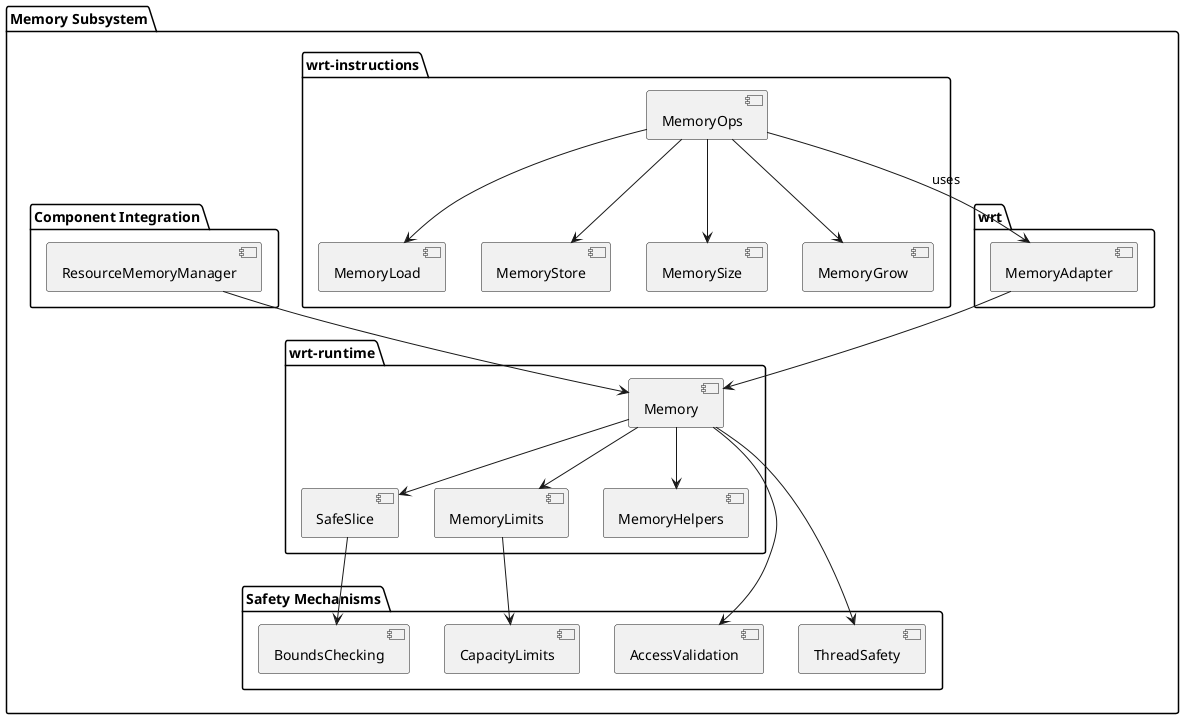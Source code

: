@startuml

package "Memory Subsystem" {
  package "wrt-runtime" {
    [Memory] as Memory
    [SafeSlice] as SafeSlice
    [MemoryLimits] as MemLimits
    [MemoryHelpers] as MemHelpers
    
    Memory --> SafeSlice
    Memory --> MemLimits
    Memory --> MemHelpers
  }
  
  package "wrt" {
    [MemoryAdapter] as MemAdapter
    
    MemAdapter --> Memory
  }
  
  package "wrt-instructions" {
    [MemoryOps] as MemOps
    [MemoryLoad] as MemLoad
    [MemoryStore] as MemStore
    [MemorySize] as MemSize
    [MemoryGrow] as MemGrow
    
    MemOps --> MemLoad
    MemOps --> MemStore
    MemOps --> MemSize
    MemOps --> MemGrow
    
    MemOps --> MemAdapter : uses
  }
  
  package "Safety Mechanisms" {
    [BoundsChecking] as BoundsCheck
    [AccessValidation] as AccessValid
    [CapacityLimits] as CapLimits
    [ThreadSafety] as ThreadSafety
    
    SafeSlice --> BoundsCheck
    Memory --> AccessValid
    MemLimits --> CapLimits
    Memory --> ThreadSafety
  }
  
  package "Component Integration" {
    [ResourceMemoryManager] as ResMem
    
    ResMem --> Memory
  }
}

@enduml 
